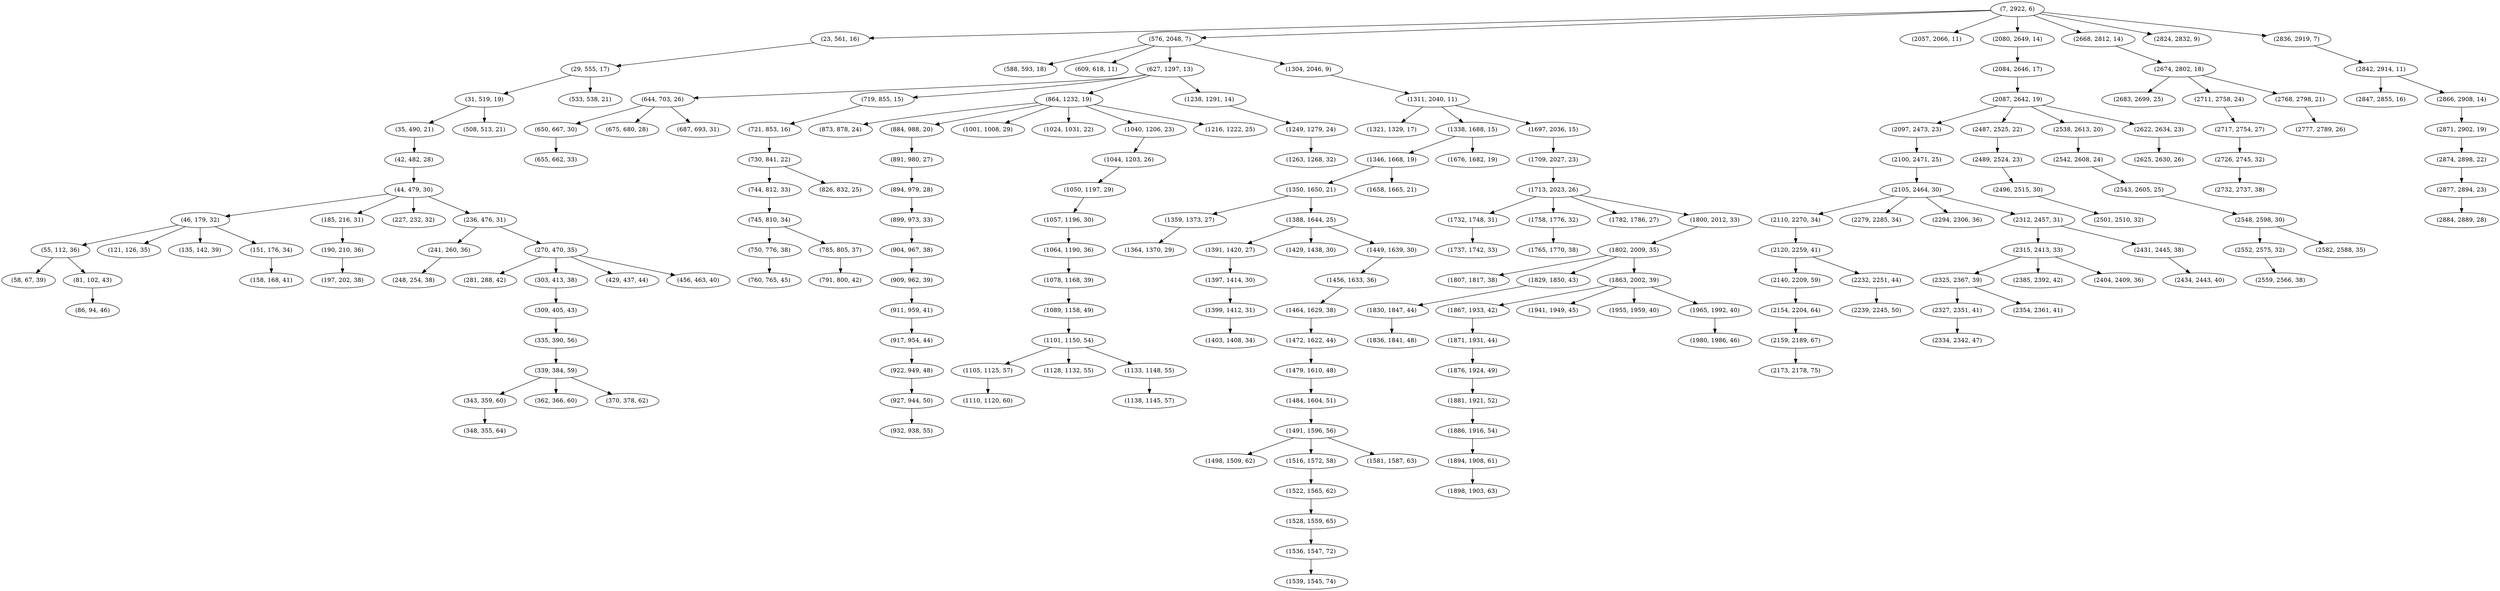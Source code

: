 digraph tree {
    "(7, 2922, 6)";
    "(23, 561, 16)";
    "(29, 555, 17)";
    "(31, 519, 19)";
    "(35, 490, 21)";
    "(42, 482, 28)";
    "(44, 479, 30)";
    "(46, 179, 32)";
    "(55, 112, 36)";
    "(58, 67, 39)";
    "(81, 102, 43)";
    "(86, 94, 46)";
    "(121, 126, 35)";
    "(135, 142, 39)";
    "(151, 176, 34)";
    "(158, 168, 41)";
    "(185, 216, 31)";
    "(190, 210, 36)";
    "(197, 202, 38)";
    "(227, 232, 32)";
    "(236, 476, 31)";
    "(241, 260, 36)";
    "(248, 254, 38)";
    "(270, 470, 35)";
    "(281, 288, 42)";
    "(303, 413, 38)";
    "(309, 405, 43)";
    "(335, 390, 56)";
    "(339, 384, 59)";
    "(343, 359, 60)";
    "(348, 355, 64)";
    "(362, 366, 60)";
    "(370, 378, 62)";
    "(429, 437, 44)";
    "(456, 463, 40)";
    "(508, 513, 21)";
    "(533, 538, 21)";
    "(576, 2048, 7)";
    "(588, 593, 18)";
    "(609, 618, 11)";
    "(627, 1297, 13)";
    "(644, 703, 26)";
    "(650, 667, 30)";
    "(655, 662, 33)";
    "(675, 680, 28)";
    "(687, 693, 31)";
    "(719, 855, 15)";
    "(721, 853, 16)";
    "(730, 841, 22)";
    "(744, 812, 33)";
    "(745, 810, 34)";
    "(750, 776, 38)";
    "(760, 765, 45)";
    "(785, 805, 37)";
    "(791, 800, 42)";
    "(826, 832, 25)";
    "(864, 1232, 19)";
    "(873, 878, 24)";
    "(884, 988, 20)";
    "(891, 980, 27)";
    "(894, 979, 28)";
    "(899, 973, 33)";
    "(904, 967, 38)";
    "(909, 962, 39)";
    "(911, 959, 41)";
    "(917, 954, 44)";
    "(922, 949, 48)";
    "(927, 944, 50)";
    "(932, 938, 55)";
    "(1001, 1008, 29)";
    "(1024, 1031, 22)";
    "(1040, 1206, 23)";
    "(1044, 1203, 26)";
    "(1050, 1197, 29)";
    "(1057, 1196, 30)";
    "(1064, 1190, 36)";
    "(1078, 1168, 39)";
    "(1089, 1158, 49)";
    "(1101, 1150, 54)";
    "(1105, 1125, 57)";
    "(1110, 1120, 60)";
    "(1128, 1132, 55)";
    "(1133, 1148, 55)";
    "(1138, 1145, 57)";
    "(1216, 1222, 25)";
    "(1238, 1291, 14)";
    "(1249, 1279, 24)";
    "(1263, 1268, 32)";
    "(1304, 2046, 9)";
    "(1311, 2040, 11)";
    "(1321, 1329, 17)";
    "(1338, 1688, 15)";
    "(1346, 1668, 19)";
    "(1350, 1650, 21)";
    "(1359, 1373, 27)";
    "(1364, 1370, 29)";
    "(1388, 1644, 25)";
    "(1391, 1420, 27)";
    "(1397, 1414, 30)";
    "(1399, 1412, 31)";
    "(1403, 1408, 34)";
    "(1429, 1438, 30)";
    "(1449, 1639, 30)";
    "(1456, 1633, 36)";
    "(1464, 1629, 38)";
    "(1472, 1622, 44)";
    "(1479, 1610, 48)";
    "(1484, 1604, 51)";
    "(1491, 1596, 56)";
    "(1498, 1509, 62)";
    "(1516, 1572, 58)";
    "(1522, 1565, 62)";
    "(1528, 1559, 65)";
    "(1536, 1547, 72)";
    "(1539, 1545, 74)";
    "(1581, 1587, 63)";
    "(1658, 1665, 21)";
    "(1676, 1682, 19)";
    "(1697, 2036, 15)";
    "(1709, 2027, 23)";
    "(1713, 2023, 26)";
    "(1732, 1748, 31)";
    "(1737, 1742, 33)";
    "(1758, 1776, 32)";
    "(1765, 1770, 38)";
    "(1782, 1786, 27)";
    "(1800, 2012, 33)";
    "(1802, 2009, 35)";
    "(1807, 1817, 38)";
    "(1829, 1850, 43)";
    "(1830, 1847, 44)";
    "(1836, 1841, 48)";
    "(1863, 2002, 39)";
    "(1867, 1933, 42)";
    "(1871, 1931, 44)";
    "(1876, 1924, 49)";
    "(1881, 1921, 52)";
    "(1886, 1916, 54)";
    "(1894, 1908, 61)";
    "(1898, 1903, 63)";
    "(1941, 1949, 45)";
    "(1955, 1959, 40)";
    "(1965, 1992, 40)";
    "(1980, 1986, 46)";
    "(2057, 2066, 11)";
    "(2080, 2649, 14)";
    "(2084, 2646, 17)";
    "(2087, 2642, 19)";
    "(2097, 2473, 23)";
    "(2100, 2471, 25)";
    "(2105, 2464, 30)";
    "(2110, 2270, 34)";
    "(2120, 2259, 41)";
    "(2140, 2209, 59)";
    "(2154, 2204, 64)";
    "(2159, 2189, 67)";
    "(2173, 2178, 75)";
    "(2232, 2251, 44)";
    "(2239, 2245, 50)";
    "(2279, 2285, 34)";
    "(2294, 2306, 36)";
    "(2312, 2457, 31)";
    "(2315, 2413, 33)";
    "(2325, 2367, 39)";
    "(2327, 2351, 41)";
    "(2334, 2342, 47)";
    "(2354, 2361, 41)";
    "(2385, 2392, 42)";
    "(2404, 2409, 36)";
    "(2431, 2445, 38)";
    "(2434, 2443, 40)";
    "(2487, 2525, 22)";
    "(2489, 2524, 23)";
    "(2496, 2515, 30)";
    "(2501, 2510, 32)";
    "(2538, 2613, 20)";
    "(2542, 2608, 24)";
    "(2543, 2605, 25)";
    "(2548, 2598, 30)";
    "(2552, 2575, 32)";
    "(2559, 2566, 38)";
    "(2582, 2588, 35)";
    "(2622, 2634, 23)";
    "(2625, 2630, 26)";
    "(2668, 2812, 14)";
    "(2674, 2802, 18)";
    "(2683, 2699, 25)";
    "(2711, 2758, 24)";
    "(2717, 2754, 27)";
    "(2726, 2745, 32)";
    "(2732, 2737, 38)";
    "(2768, 2798, 21)";
    "(2777, 2789, 26)";
    "(2824, 2832, 9)";
    "(2836, 2919, 7)";
    "(2842, 2914, 11)";
    "(2847, 2855, 16)";
    "(2866, 2908, 14)";
    "(2871, 2902, 19)";
    "(2874, 2898, 22)";
    "(2877, 2894, 23)";
    "(2884, 2889, 28)";
    "(7, 2922, 6)" -> "(23, 561, 16)";
    "(7, 2922, 6)" -> "(576, 2048, 7)";
    "(7, 2922, 6)" -> "(2057, 2066, 11)";
    "(7, 2922, 6)" -> "(2080, 2649, 14)";
    "(7, 2922, 6)" -> "(2668, 2812, 14)";
    "(7, 2922, 6)" -> "(2824, 2832, 9)";
    "(7, 2922, 6)" -> "(2836, 2919, 7)";
    "(23, 561, 16)" -> "(29, 555, 17)";
    "(29, 555, 17)" -> "(31, 519, 19)";
    "(29, 555, 17)" -> "(533, 538, 21)";
    "(31, 519, 19)" -> "(35, 490, 21)";
    "(31, 519, 19)" -> "(508, 513, 21)";
    "(35, 490, 21)" -> "(42, 482, 28)";
    "(42, 482, 28)" -> "(44, 479, 30)";
    "(44, 479, 30)" -> "(46, 179, 32)";
    "(44, 479, 30)" -> "(185, 216, 31)";
    "(44, 479, 30)" -> "(227, 232, 32)";
    "(44, 479, 30)" -> "(236, 476, 31)";
    "(46, 179, 32)" -> "(55, 112, 36)";
    "(46, 179, 32)" -> "(121, 126, 35)";
    "(46, 179, 32)" -> "(135, 142, 39)";
    "(46, 179, 32)" -> "(151, 176, 34)";
    "(55, 112, 36)" -> "(58, 67, 39)";
    "(55, 112, 36)" -> "(81, 102, 43)";
    "(81, 102, 43)" -> "(86, 94, 46)";
    "(151, 176, 34)" -> "(158, 168, 41)";
    "(185, 216, 31)" -> "(190, 210, 36)";
    "(190, 210, 36)" -> "(197, 202, 38)";
    "(236, 476, 31)" -> "(241, 260, 36)";
    "(236, 476, 31)" -> "(270, 470, 35)";
    "(241, 260, 36)" -> "(248, 254, 38)";
    "(270, 470, 35)" -> "(281, 288, 42)";
    "(270, 470, 35)" -> "(303, 413, 38)";
    "(270, 470, 35)" -> "(429, 437, 44)";
    "(270, 470, 35)" -> "(456, 463, 40)";
    "(303, 413, 38)" -> "(309, 405, 43)";
    "(309, 405, 43)" -> "(335, 390, 56)";
    "(335, 390, 56)" -> "(339, 384, 59)";
    "(339, 384, 59)" -> "(343, 359, 60)";
    "(339, 384, 59)" -> "(362, 366, 60)";
    "(339, 384, 59)" -> "(370, 378, 62)";
    "(343, 359, 60)" -> "(348, 355, 64)";
    "(576, 2048, 7)" -> "(588, 593, 18)";
    "(576, 2048, 7)" -> "(609, 618, 11)";
    "(576, 2048, 7)" -> "(627, 1297, 13)";
    "(576, 2048, 7)" -> "(1304, 2046, 9)";
    "(627, 1297, 13)" -> "(644, 703, 26)";
    "(627, 1297, 13)" -> "(719, 855, 15)";
    "(627, 1297, 13)" -> "(864, 1232, 19)";
    "(627, 1297, 13)" -> "(1238, 1291, 14)";
    "(644, 703, 26)" -> "(650, 667, 30)";
    "(644, 703, 26)" -> "(675, 680, 28)";
    "(644, 703, 26)" -> "(687, 693, 31)";
    "(650, 667, 30)" -> "(655, 662, 33)";
    "(719, 855, 15)" -> "(721, 853, 16)";
    "(721, 853, 16)" -> "(730, 841, 22)";
    "(730, 841, 22)" -> "(744, 812, 33)";
    "(730, 841, 22)" -> "(826, 832, 25)";
    "(744, 812, 33)" -> "(745, 810, 34)";
    "(745, 810, 34)" -> "(750, 776, 38)";
    "(745, 810, 34)" -> "(785, 805, 37)";
    "(750, 776, 38)" -> "(760, 765, 45)";
    "(785, 805, 37)" -> "(791, 800, 42)";
    "(864, 1232, 19)" -> "(873, 878, 24)";
    "(864, 1232, 19)" -> "(884, 988, 20)";
    "(864, 1232, 19)" -> "(1001, 1008, 29)";
    "(864, 1232, 19)" -> "(1024, 1031, 22)";
    "(864, 1232, 19)" -> "(1040, 1206, 23)";
    "(864, 1232, 19)" -> "(1216, 1222, 25)";
    "(884, 988, 20)" -> "(891, 980, 27)";
    "(891, 980, 27)" -> "(894, 979, 28)";
    "(894, 979, 28)" -> "(899, 973, 33)";
    "(899, 973, 33)" -> "(904, 967, 38)";
    "(904, 967, 38)" -> "(909, 962, 39)";
    "(909, 962, 39)" -> "(911, 959, 41)";
    "(911, 959, 41)" -> "(917, 954, 44)";
    "(917, 954, 44)" -> "(922, 949, 48)";
    "(922, 949, 48)" -> "(927, 944, 50)";
    "(927, 944, 50)" -> "(932, 938, 55)";
    "(1040, 1206, 23)" -> "(1044, 1203, 26)";
    "(1044, 1203, 26)" -> "(1050, 1197, 29)";
    "(1050, 1197, 29)" -> "(1057, 1196, 30)";
    "(1057, 1196, 30)" -> "(1064, 1190, 36)";
    "(1064, 1190, 36)" -> "(1078, 1168, 39)";
    "(1078, 1168, 39)" -> "(1089, 1158, 49)";
    "(1089, 1158, 49)" -> "(1101, 1150, 54)";
    "(1101, 1150, 54)" -> "(1105, 1125, 57)";
    "(1101, 1150, 54)" -> "(1128, 1132, 55)";
    "(1101, 1150, 54)" -> "(1133, 1148, 55)";
    "(1105, 1125, 57)" -> "(1110, 1120, 60)";
    "(1133, 1148, 55)" -> "(1138, 1145, 57)";
    "(1238, 1291, 14)" -> "(1249, 1279, 24)";
    "(1249, 1279, 24)" -> "(1263, 1268, 32)";
    "(1304, 2046, 9)" -> "(1311, 2040, 11)";
    "(1311, 2040, 11)" -> "(1321, 1329, 17)";
    "(1311, 2040, 11)" -> "(1338, 1688, 15)";
    "(1311, 2040, 11)" -> "(1697, 2036, 15)";
    "(1338, 1688, 15)" -> "(1346, 1668, 19)";
    "(1338, 1688, 15)" -> "(1676, 1682, 19)";
    "(1346, 1668, 19)" -> "(1350, 1650, 21)";
    "(1346, 1668, 19)" -> "(1658, 1665, 21)";
    "(1350, 1650, 21)" -> "(1359, 1373, 27)";
    "(1350, 1650, 21)" -> "(1388, 1644, 25)";
    "(1359, 1373, 27)" -> "(1364, 1370, 29)";
    "(1388, 1644, 25)" -> "(1391, 1420, 27)";
    "(1388, 1644, 25)" -> "(1429, 1438, 30)";
    "(1388, 1644, 25)" -> "(1449, 1639, 30)";
    "(1391, 1420, 27)" -> "(1397, 1414, 30)";
    "(1397, 1414, 30)" -> "(1399, 1412, 31)";
    "(1399, 1412, 31)" -> "(1403, 1408, 34)";
    "(1449, 1639, 30)" -> "(1456, 1633, 36)";
    "(1456, 1633, 36)" -> "(1464, 1629, 38)";
    "(1464, 1629, 38)" -> "(1472, 1622, 44)";
    "(1472, 1622, 44)" -> "(1479, 1610, 48)";
    "(1479, 1610, 48)" -> "(1484, 1604, 51)";
    "(1484, 1604, 51)" -> "(1491, 1596, 56)";
    "(1491, 1596, 56)" -> "(1498, 1509, 62)";
    "(1491, 1596, 56)" -> "(1516, 1572, 58)";
    "(1491, 1596, 56)" -> "(1581, 1587, 63)";
    "(1516, 1572, 58)" -> "(1522, 1565, 62)";
    "(1522, 1565, 62)" -> "(1528, 1559, 65)";
    "(1528, 1559, 65)" -> "(1536, 1547, 72)";
    "(1536, 1547, 72)" -> "(1539, 1545, 74)";
    "(1697, 2036, 15)" -> "(1709, 2027, 23)";
    "(1709, 2027, 23)" -> "(1713, 2023, 26)";
    "(1713, 2023, 26)" -> "(1732, 1748, 31)";
    "(1713, 2023, 26)" -> "(1758, 1776, 32)";
    "(1713, 2023, 26)" -> "(1782, 1786, 27)";
    "(1713, 2023, 26)" -> "(1800, 2012, 33)";
    "(1732, 1748, 31)" -> "(1737, 1742, 33)";
    "(1758, 1776, 32)" -> "(1765, 1770, 38)";
    "(1800, 2012, 33)" -> "(1802, 2009, 35)";
    "(1802, 2009, 35)" -> "(1807, 1817, 38)";
    "(1802, 2009, 35)" -> "(1829, 1850, 43)";
    "(1802, 2009, 35)" -> "(1863, 2002, 39)";
    "(1829, 1850, 43)" -> "(1830, 1847, 44)";
    "(1830, 1847, 44)" -> "(1836, 1841, 48)";
    "(1863, 2002, 39)" -> "(1867, 1933, 42)";
    "(1863, 2002, 39)" -> "(1941, 1949, 45)";
    "(1863, 2002, 39)" -> "(1955, 1959, 40)";
    "(1863, 2002, 39)" -> "(1965, 1992, 40)";
    "(1867, 1933, 42)" -> "(1871, 1931, 44)";
    "(1871, 1931, 44)" -> "(1876, 1924, 49)";
    "(1876, 1924, 49)" -> "(1881, 1921, 52)";
    "(1881, 1921, 52)" -> "(1886, 1916, 54)";
    "(1886, 1916, 54)" -> "(1894, 1908, 61)";
    "(1894, 1908, 61)" -> "(1898, 1903, 63)";
    "(1965, 1992, 40)" -> "(1980, 1986, 46)";
    "(2080, 2649, 14)" -> "(2084, 2646, 17)";
    "(2084, 2646, 17)" -> "(2087, 2642, 19)";
    "(2087, 2642, 19)" -> "(2097, 2473, 23)";
    "(2087, 2642, 19)" -> "(2487, 2525, 22)";
    "(2087, 2642, 19)" -> "(2538, 2613, 20)";
    "(2087, 2642, 19)" -> "(2622, 2634, 23)";
    "(2097, 2473, 23)" -> "(2100, 2471, 25)";
    "(2100, 2471, 25)" -> "(2105, 2464, 30)";
    "(2105, 2464, 30)" -> "(2110, 2270, 34)";
    "(2105, 2464, 30)" -> "(2279, 2285, 34)";
    "(2105, 2464, 30)" -> "(2294, 2306, 36)";
    "(2105, 2464, 30)" -> "(2312, 2457, 31)";
    "(2110, 2270, 34)" -> "(2120, 2259, 41)";
    "(2120, 2259, 41)" -> "(2140, 2209, 59)";
    "(2120, 2259, 41)" -> "(2232, 2251, 44)";
    "(2140, 2209, 59)" -> "(2154, 2204, 64)";
    "(2154, 2204, 64)" -> "(2159, 2189, 67)";
    "(2159, 2189, 67)" -> "(2173, 2178, 75)";
    "(2232, 2251, 44)" -> "(2239, 2245, 50)";
    "(2312, 2457, 31)" -> "(2315, 2413, 33)";
    "(2312, 2457, 31)" -> "(2431, 2445, 38)";
    "(2315, 2413, 33)" -> "(2325, 2367, 39)";
    "(2315, 2413, 33)" -> "(2385, 2392, 42)";
    "(2315, 2413, 33)" -> "(2404, 2409, 36)";
    "(2325, 2367, 39)" -> "(2327, 2351, 41)";
    "(2325, 2367, 39)" -> "(2354, 2361, 41)";
    "(2327, 2351, 41)" -> "(2334, 2342, 47)";
    "(2431, 2445, 38)" -> "(2434, 2443, 40)";
    "(2487, 2525, 22)" -> "(2489, 2524, 23)";
    "(2489, 2524, 23)" -> "(2496, 2515, 30)";
    "(2496, 2515, 30)" -> "(2501, 2510, 32)";
    "(2538, 2613, 20)" -> "(2542, 2608, 24)";
    "(2542, 2608, 24)" -> "(2543, 2605, 25)";
    "(2543, 2605, 25)" -> "(2548, 2598, 30)";
    "(2548, 2598, 30)" -> "(2552, 2575, 32)";
    "(2548, 2598, 30)" -> "(2582, 2588, 35)";
    "(2552, 2575, 32)" -> "(2559, 2566, 38)";
    "(2622, 2634, 23)" -> "(2625, 2630, 26)";
    "(2668, 2812, 14)" -> "(2674, 2802, 18)";
    "(2674, 2802, 18)" -> "(2683, 2699, 25)";
    "(2674, 2802, 18)" -> "(2711, 2758, 24)";
    "(2674, 2802, 18)" -> "(2768, 2798, 21)";
    "(2711, 2758, 24)" -> "(2717, 2754, 27)";
    "(2717, 2754, 27)" -> "(2726, 2745, 32)";
    "(2726, 2745, 32)" -> "(2732, 2737, 38)";
    "(2768, 2798, 21)" -> "(2777, 2789, 26)";
    "(2836, 2919, 7)" -> "(2842, 2914, 11)";
    "(2842, 2914, 11)" -> "(2847, 2855, 16)";
    "(2842, 2914, 11)" -> "(2866, 2908, 14)";
    "(2866, 2908, 14)" -> "(2871, 2902, 19)";
    "(2871, 2902, 19)" -> "(2874, 2898, 22)";
    "(2874, 2898, 22)" -> "(2877, 2894, 23)";
    "(2877, 2894, 23)" -> "(2884, 2889, 28)";
}
